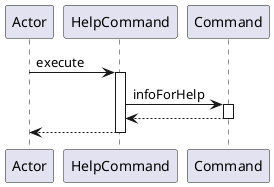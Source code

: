 # HelpCommand

@startuml
participant Actor
Actor -> HelpCommand : execute
activate HelpCommand
HelpCommand -> Command : infoForHelp
activate Command
Command --> HelpCommand
deactivate Command
return
@enduml